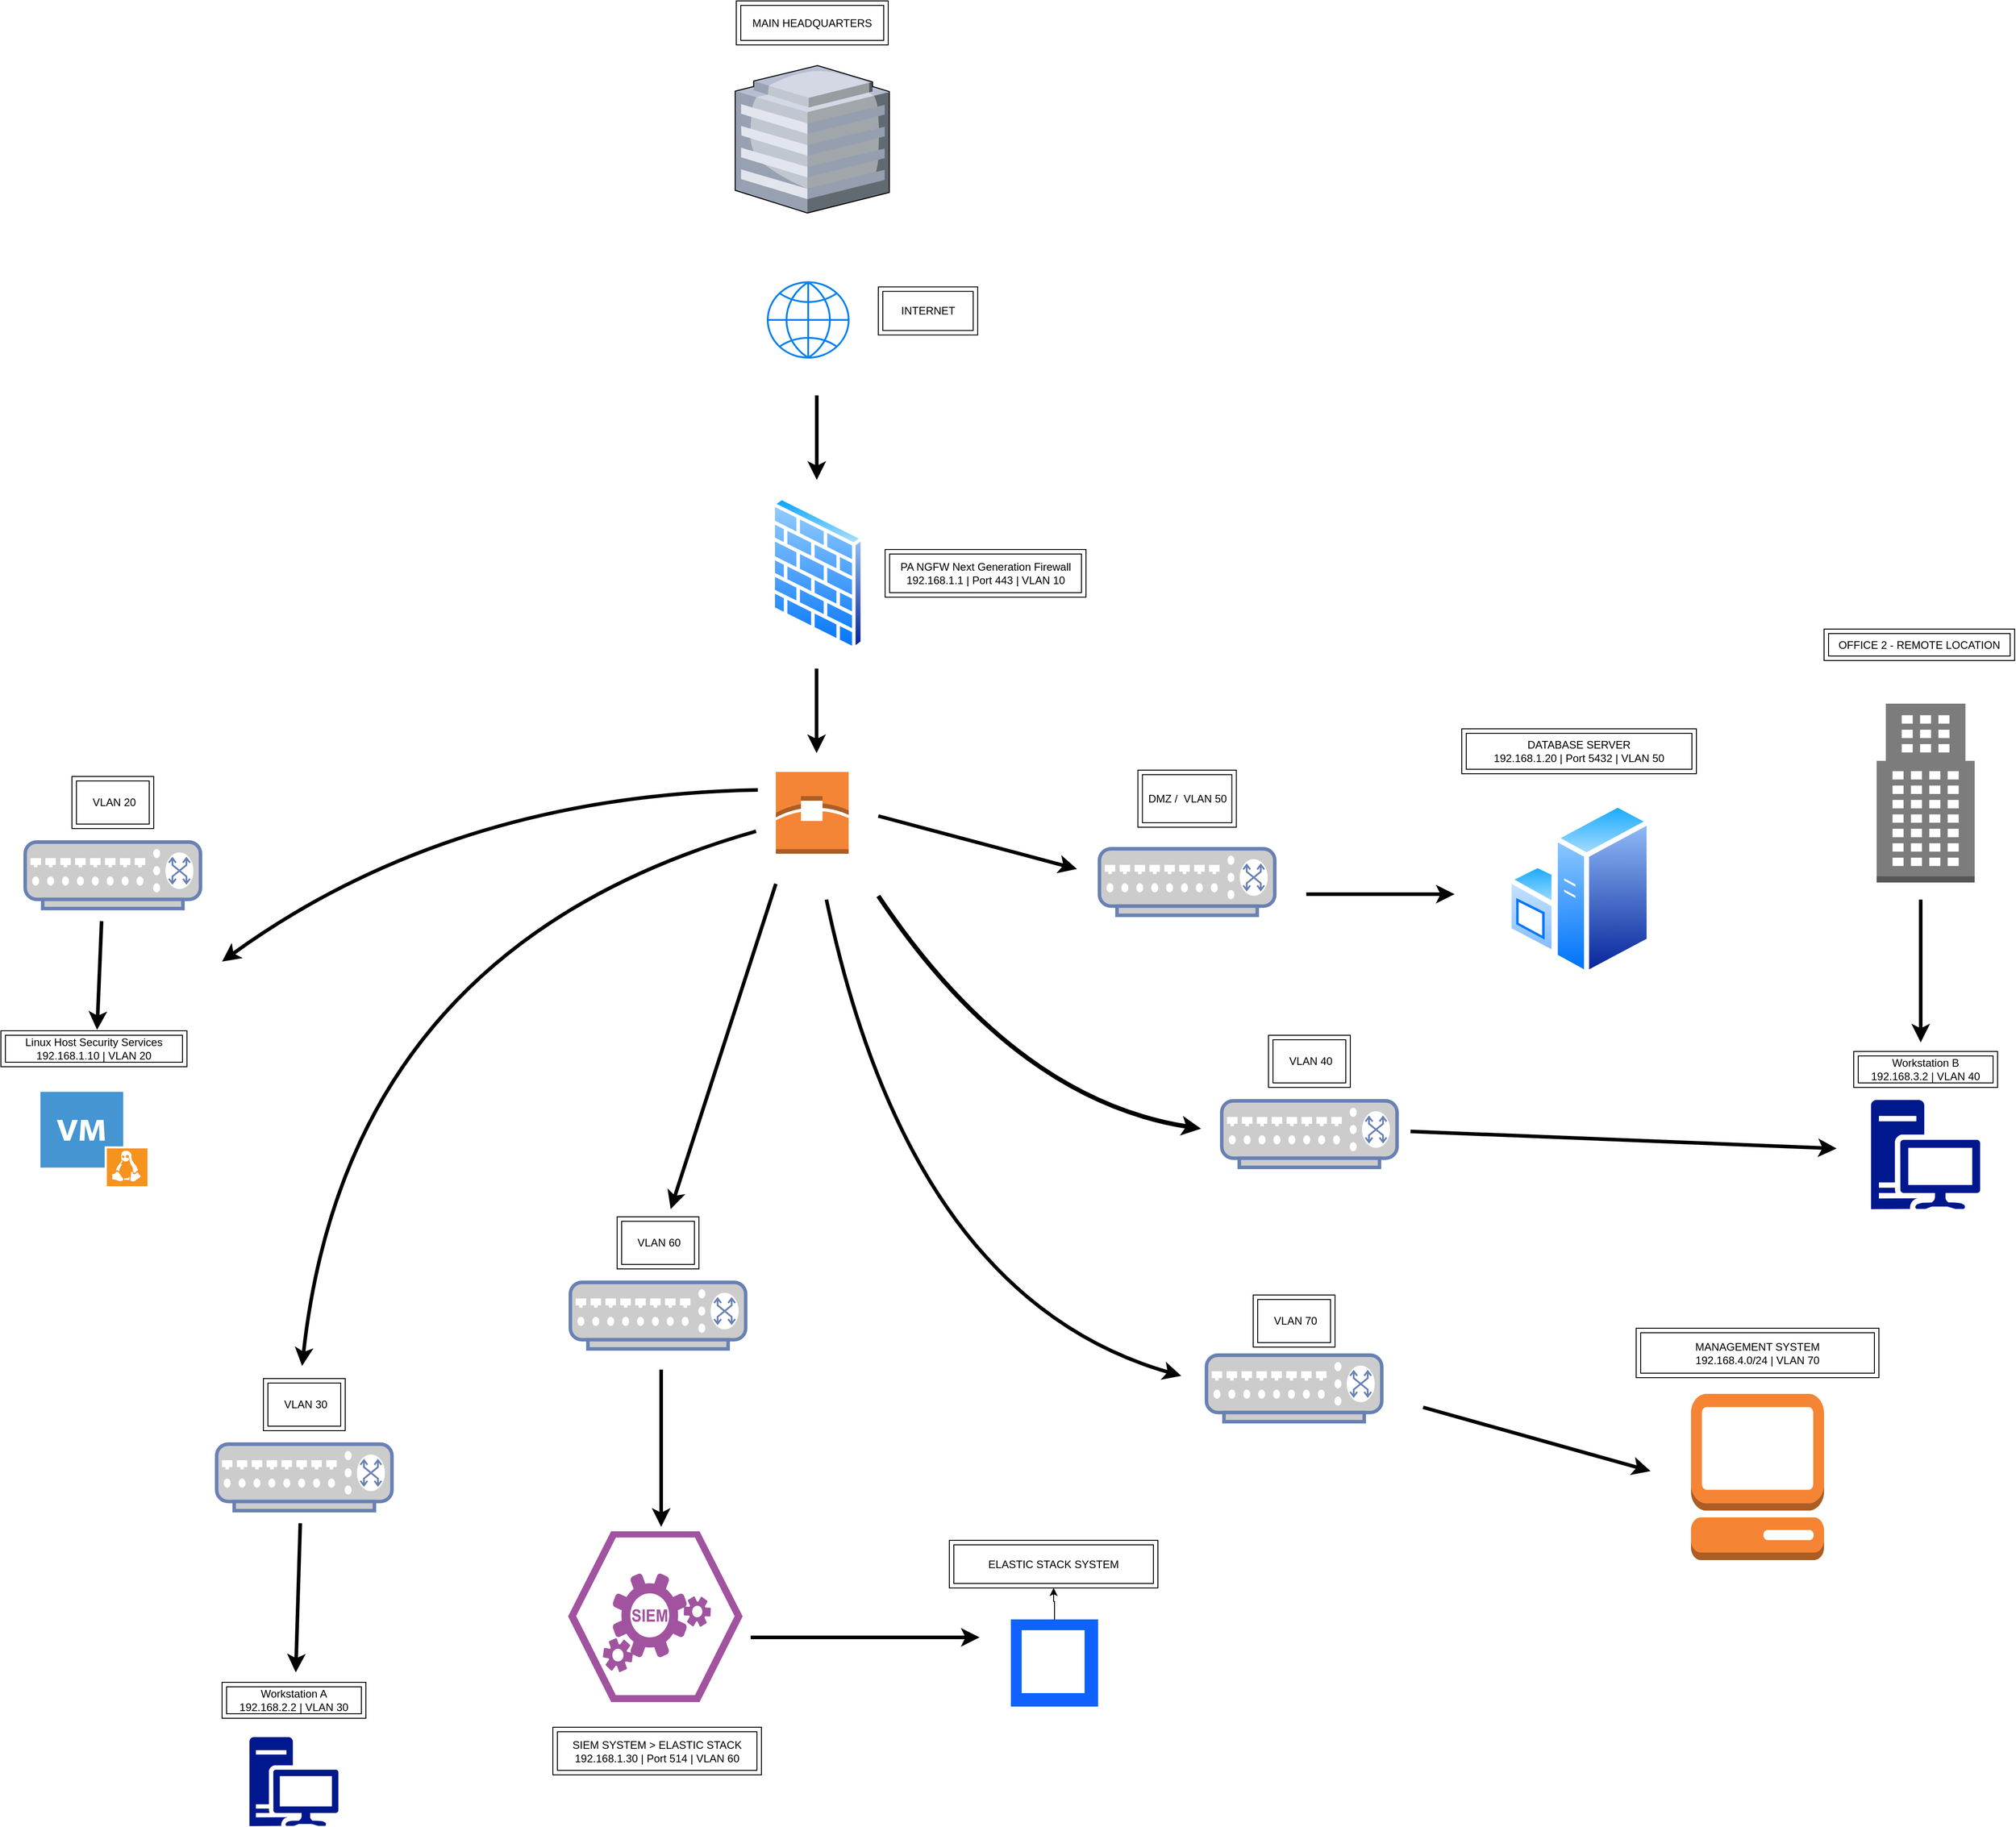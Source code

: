 <mxfile version="26.1.1">
  <diagram name="Page-1" id="rB2WxnaQZvf0U1Fb7KZb">
    <mxGraphModel dx="4087" dy="2967" grid="0" gridSize="10" guides="1" tooltips="1" connect="1" arrows="1" fold="1" page="0" pageScale="1" pageWidth="850" pageHeight="1100" math="1" shadow="0">
      <root>
        <mxCell id="0" />
        <mxCell id="1" parent="0" />
        <mxCell id="atq9XM1EqbKEKQPpxazZ-3" value="" style="html=1;verticalLabelPosition=bottom;align=center;labelBackgroundColor=#ffffff;verticalAlign=top;strokeWidth=2;strokeColor=#0080F0;shadow=0;dashed=0;shape=mxgraph.ios7.icons.globe;" parent="1" vertex="1">
          <mxGeometry x="147" y="-815" width="90" height="84" as="geometry" />
        </mxCell>
        <mxCell id="atq9XM1EqbKEKQPpxazZ-5" value="" style="endArrow=classic;html=1;rounded=0;fontSize=12;startSize=8;endSize=8;curved=1;strokeWidth=4;" parent="1" edge="1">
          <mxGeometry width="50" height="50" relative="1" as="geometry">
            <mxPoint x="270" y="-221" as="sourcePoint" />
            <mxPoint x="491" y="-162" as="targetPoint" />
          </mxGeometry>
        </mxCell>
        <mxCell id="atq9XM1EqbKEKQPpxazZ-6" value="" style="image;aspect=fixed;perimeter=ellipsePerimeter;html=1;align=center;shadow=0;dashed=0;spacingTop=3;image=img/lib/active_directory/firewall.svg;" parent="1" vertex="1">
          <mxGeometry x="150" y="-577" width="104.9" height="171.97" as="geometry" />
        </mxCell>
        <mxCell id="atq9XM1EqbKEKQPpxazZ-12" value="INTERNET" style="shape=ext;margin=3;double=1;whiteSpace=wrap;html=1;align=center;" parent="1" vertex="1">
          <mxGeometry x="270" y="-809.75" width="110.55" height="53.5" as="geometry" />
        </mxCell>
        <mxCell id="atq9XM1EqbKEKQPpxazZ-14" value="PA NGFW Next Generation Firewall&lt;br&gt;192.168.1.1 | Port 443 | VLAN 10" style="shape=ext;margin=3;double=1;whiteSpace=wrap;html=1;align=center;" parent="1" vertex="1">
          <mxGeometry x="277.55" y="-517.52" width="223.45" height="53" as="geometry" />
        </mxCell>
        <mxCell id="atq9XM1EqbKEKQPpxazZ-20" value="" style="endArrow=classic;html=1;rounded=0;fontSize=12;startSize=8;endSize=8;curved=1;strokeWidth=4;" parent="1" edge="1">
          <mxGeometry width="50" height="50" relative="1" as="geometry">
            <mxPoint x="134" y="-204" as="sourcePoint" />
            <mxPoint x="-371" y="391" as="targetPoint" />
            <Array as="points">
              <mxPoint x="-320" y="-75" />
            </Array>
          </mxGeometry>
        </mxCell>
        <mxCell id="atq9XM1EqbKEKQPpxazZ-21" value="" style="endArrow=classic;html=1;rounded=0;fontSize=12;startSize=8;endSize=8;curved=1;strokeWidth=4;" parent="1" edge="1">
          <mxGeometry width="50" height="50" relative="1" as="geometry">
            <mxPoint x="136" y="-250" as="sourcePoint" />
            <mxPoint x="-460" y="-59" as="targetPoint" />
            <Array as="points">
              <mxPoint x="-205" y="-244" />
            </Array>
          </mxGeometry>
        </mxCell>
        <mxCell id="atq9XM1EqbKEKQPpxazZ-28" value="" style="endArrow=classic;html=1;rounded=0;fontSize=12;startSize=8;endSize=8;curved=1;strokeWidth=4;" parent="1" edge="1">
          <mxGeometry width="50" height="50" relative="1" as="geometry">
            <mxPoint x="-594" y="-104" as="sourcePoint" />
            <mxPoint x="-599" y="17" as="targetPoint" />
          </mxGeometry>
        </mxCell>
        <mxCell id="atq9XM1EqbKEKQPpxazZ-30" value="" style="group" parent="1" vertex="1" connectable="0">
          <mxGeometry x="-460" y="743" width="160" height="160" as="geometry" />
        </mxCell>
        <mxCell id="atq9XM1EqbKEKQPpxazZ-17" value="Workstation A&lt;br&gt;192.168.2.2 | VLAN 30" style="shape=ext;margin=3;double=1;whiteSpace=wrap;html=1;align=center;" parent="atq9XM1EqbKEKQPpxazZ-30" vertex="1">
          <mxGeometry width="160" height="40" as="geometry" />
        </mxCell>
        <mxCell id="atq9XM1EqbKEKQPpxazZ-18" value="" style="sketch=0;aspect=fixed;pointerEvents=1;shadow=0;dashed=0;html=1;strokeColor=none;labelPosition=center;verticalLabelPosition=bottom;verticalAlign=top;align=center;fillColor=#00188D;shape=mxgraph.mscae.enterprise.workstation_client" parent="atq9XM1EqbKEKQPpxazZ-30" vertex="1">
          <mxGeometry x="30.5" y="61" width="99" height="99" as="geometry" />
        </mxCell>
        <mxCell id="atq9XM1EqbKEKQPpxazZ-31" value="" style="group" parent="1" vertex="1" connectable="0">
          <mxGeometry x="1355" y="41" width="160" height="175.5" as="geometry" />
        </mxCell>
        <mxCell id="atq9XM1EqbKEKQPpxazZ-22" value="" style="sketch=0;aspect=fixed;pointerEvents=1;shadow=0;dashed=0;html=1;strokeColor=none;labelPosition=center;verticalLabelPosition=bottom;verticalAlign=top;align=center;fillColor=#00188D;shape=mxgraph.mscae.enterprise.workstation_client" parent="atq9XM1EqbKEKQPpxazZ-31" vertex="1">
          <mxGeometry x="19.25" y="54" width="121.5" height="121.5" as="geometry" />
        </mxCell>
        <mxCell id="atq9XM1EqbKEKQPpxazZ-23" value="Workstation B&lt;br&gt;192.168.3.2 | VLAN 4&lt;span style=&quot;background-color: transparent; color: light-dark(rgb(0, 0, 0), rgb(255, 255, 255));&quot;&gt;0&lt;/span&gt;" style="shape=ext;margin=3;double=1;whiteSpace=wrap;html=1;align=center;" parent="atq9XM1EqbKEKQPpxazZ-31" vertex="1">
          <mxGeometry width="160" height="40" as="geometry" />
        </mxCell>
        <mxCell id="atq9XM1EqbKEKQPpxazZ-35" value="" style="group" parent="1" vertex="1" connectable="0">
          <mxGeometry x="-706" y="31" width="207" height="160" as="geometry" />
        </mxCell>
        <mxCell id="atq9XM1EqbKEKQPpxazZ-25" value="" style="shadow=0;dashed=0;html=1;strokeColor=none;fillColor=#4495D1;labelPosition=center;verticalLabelPosition=bottom;verticalAlign=top;align=center;outlineConnect=0;shape=mxgraph.veeam.vm_linux;" parent="atq9XM1EqbKEKQPpxazZ-35" vertex="1">
          <mxGeometry x="44" y="55" width="119" height="105" as="geometry" />
        </mxCell>
        <mxCell id="atq9XM1EqbKEKQPpxazZ-26" value="Linux Host Security Services&lt;br&gt;&lt;div&gt;192.168.1.10 | VLAN 20&lt;/div&gt;" style="shape=ext;margin=3;double=1;whiteSpace=wrap;html=1;align=center;" parent="atq9XM1EqbKEKQPpxazZ-35" vertex="1">
          <mxGeometry y="-13" width="207" height="40" as="geometry" />
        </mxCell>
        <mxCell id="atq9XM1EqbKEKQPpxazZ-37" value="" style="group" parent="1" vertex="1" connectable="0">
          <mxGeometry x="-679" y="-265" width="195" height="147" as="geometry" />
        </mxCell>
        <mxCell id="atq9XM1EqbKEKQPpxazZ-38" value="" style="fontColor=#0066CC;verticalAlign=top;verticalLabelPosition=bottom;labelPosition=center;align=center;html=1;outlineConnect=0;fillColor=#CCCCCC;strokeColor=#6881B3;gradientColor=none;gradientDirection=north;strokeWidth=2;shape=mxgraph.networks.switch;" parent="atq9XM1EqbKEKQPpxazZ-37" vertex="1">
          <mxGeometry y="73" width="195" height="74" as="geometry" />
        </mxCell>
        <mxCell id="atq9XM1EqbKEKQPpxazZ-39" value="&amp;nbsp;VLAN 20" style="shape=ext;margin=3;double=1;whiteSpace=wrap;html=1;align=center;" parent="atq9XM1EqbKEKQPpxazZ-37" vertex="1">
          <mxGeometry x="52" width="91" height="58" as="geometry" />
        </mxCell>
        <mxCell id="atq9XM1EqbKEKQPpxazZ-40" value="" style="group" parent="1" vertex="1" connectable="0">
          <mxGeometry x="-466" y="405" width="195" height="147" as="geometry" />
        </mxCell>
        <mxCell id="atq9XM1EqbKEKQPpxazZ-41" value="" style="fontColor=#0066CC;verticalAlign=top;verticalLabelPosition=bottom;labelPosition=center;align=center;html=1;outlineConnect=0;fillColor=#CCCCCC;strokeColor=#6881B3;gradientColor=none;gradientDirection=north;strokeWidth=2;shape=mxgraph.networks.switch;" parent="atq9XM1EqbKEKQPpxazZ-40" vertex="1">
          <mxGeometry y="73" width="195" height="74" as="geometry" />
        </mxCell>
        <mxCell id="atq9XM1EqbKEKQPpxazZ-42" value="&amp;nbsp;VLAN 30" style="shape=ext;margin=3;double=1;whiteSpace=wrap;html=1;align=center;" parent="atq9XM1EqbKEKQPpxazZ-40" vertex="1">
          <mxGeometry x="52" width="91" height="58" as="geometry" />
        </mxCell>
        <mxCell id="atq9XM1EqbKEKQPpxazZ-43" value="" style="outlineConnect=0;dashed=0;verticalLabelPosition=bottom;verticalAlign=top;align=center;html=1;shape=mxgraph.aws3.office_building;fillColor=#7D7C7C;gradientColor=none;" parent="1" vertex="1">
          <mxGeometry x="1380.5" y="-346" width="109" height="199" as="geometry" />
        </mxCell>
        <mxCell id="atq9XM1EqbKEKQPpxazZ-44" value="" style="endArrow=classic;html=1;rounded=0;fontSize=12;startSize=8;endSize=8;curved=1;strokeWidth=4;" parent="1" edge="1">
          <mxGeometry width="50" height="50" relative="1" as="geometry">
            <mxPoint x="1429.5" y="-128" as="sourcePoint" />
            <mxPoint x="1429.5" y="31" as="targetPoint" />
          </mxGeometry>
        </mxCell>
        <mxCell id="atq9XM1EqbKEKQPpxazZ-45" value="OFFICE 2 - REMOTE LOCATION" style="shape=ext;margin=3;double=1;whiteSpace=wrap;html=1;align=center;" parent="1" vertex="1">
          <mxGeometry x="1322" y="-429" width="212" height="35" as="geometry" />
        </mxCell>
        <mxCell id="atq9XM1EqbKEKQPpxazZ-46" value="" style="verticalLabelPosition=bottom;sketch=0;aspect=fixed;html=1;verticalAlign=top;strokeColor=none;align=center;outlineConnect=0;shape=mxgraph.citrix.hq_enterprise;" parent="1" vertex="1">
          <mxGeometry x="110.78" y="-1056" width="171.45" height="164" as="geometry" />
        </mxCell>
        <mxCell id="atq9XM1EqbKEKQPpxazZ-47" value="MAIN HEADQUARTERS" style="shape=ext;margin=3;double=1;whiteSpace=wrap;html=1;align=center;" parent="1" vertex="1">
          <mxGeometry x="112.0" y="-1128" width="169" height="49" as="geometry" />
        </mxCell>
        <mxCell id="atq9XM1EqbKEKQPpxazZ-49" value="" style="endArrow=classic;html=1;rounded=0;fontSize=12;startSize=8;endSize=8;curved=1;strokeWidth=4;" parent="1" edge="1">
          <mxGeometry width="50" height="50" relative="1" as="geometry">
            <mxPoint x="-373" y="566" as="sourcePoint" />
            <mxPoint x="-378" y="732" as="targetPoint" />
          </mxGeometry>
        </mxCell>
        <mxCell id="atq9XM1EqbKEKQPpxazZ-58" value="" style="endArrow=classic;html=1;rounded=0;fontSize=12;startSize=8;endSize=8;curved=1;strokeWidth=4;" parent="1" edge="1">
          <mxGeometry width="50" height="50" relative="1" as="geometry">
            <mxPoint x="746" y="-134" as="sourcePoint" />
            <mxPoint x="911" y="-134" as="targetPoint" />
          </mxGeometry>
        </mxCell>
        <mxCell id="atq9XM1EqbKEKQPpxazZ-61" value="" style="endArrow=classic;html=1;rounded=0;fontSize=12;startSize=8;endSize=8;curved=1;strokeWidth=4;" parent="1" edge="1">
          <mxGeometry width="50" height="50" relative="1" as="geometry">
            <mxPoint x="212.28" y="-128" as="sourcePoint" />
            <mxPoint x="607" y="402" as="targetPoint" />
            <Array as="points">
              <mxPoint x="305.28" y="316" />
            </Array>
          </mxGeometry>
        </mxCell>
        <mxCell id="atq9XM1EqbKEKQPpxazZ-62" value="" style="endArrow=classic;html=1;rounded=0;fontSize=12;startSize=8;endSize=8;curved=1;strokeWidth=4;" parent="1" edge="1">
          <mxGeometry width="50" height="50" relative="1" as="geometry">
            <mxPoint x="156" y="-145.5" as="sourcePoint" />
            <mxPoint x="39" y="216.5" as="targetPoint" />
            <Array as="points" />
          </mxGeometry>
        </mxCell>
        <mxCell id="atq9XM1EqbKEKQPpxazZ-68" value="" style="group" parent="1" vertex="1" connectable="0">
          <mxGeometry x="-72.55" y="225" width="195" height="147" as="geometry" />
        </mxCell>
        <mxCell id="atq9XM1EqbKEKQPpxazZ-69" value="" style="fontColor=#0066CC;verticalAlign=top;verticalLabelPosition=bottom;labelPosition=center;align=center;html=1;outlineConnect=0;fillColor=#CCCCCC;strokeColor=#6881B3;gradientColor=none;gradientDirection=north;strokeWidth=2;shape=mxgraph.networks.switch;" parent="atq9XM1EqbKEKQPpxazZ-68" vertex="1">
          <mxGeometry y="73" width="195" height="74" as="geometry" />
        </mxCell>
        <mxCell id="atq9XM1EqbKEKQPpxazZ-70" value="&amp;nbsp;VLAN 60" style="shape=ext;margin=3;double=1;whiteSpace=wrap;html=1;align=center;" parent="atq9XM1EqbKEKQPpxazZ-68" vertex="1">
          <mxGeometry x="52" width="91" height="58" as="geometry" />
        </mxCell>
        <mxCell id="atq9XM1EqbKEKQPpxazZ-74" value="" style="group" parent="1" vertex="1" connectable="0">
          <mxGeometry x="-94" y="498" width="232" height="267" as="geometry" />
        </mxCell>
        <mxCell id="atq9XM1EqbKEKQPpxazZ-75" value="" style="verticalLabelPosition=bottom;sketch=0;html=1;fillColor=#A153A0;strokeColor=#ffffff;verticalAlign=top;align=center;points=[[0,0.5,0],[0.125,0.25,0],[0.25,0,0],[0.5,0,0],[0.75,0,0],[0.875,0.25,0],[1,0.5,0],[0.875,0.75,0],[0.75,1,0],[0.5,1,0],[0.125,0.75,0]];pointerEvents=1;shape=mxgraph.cisco_safe.compositeIcon;bgIcon=mxgraph.cisco_safe.design.blank_device;resIcon=mxgraph.cisco_safe.design.siem_2;" parent="atq9XM1EqbKEKQPpxazZ-74" vertex="1">
          <mxGeometry x="19" y="77" width="194" height="190" as="geometry" />
        </mxCell>
        <mxCell id="atq9XM1EqbKEKQPpxazZ-77" value="" style="endArrow=classic;html=1;rounded=0;fontSize=12;startSize=8;endSize=8;curved=1;strokeWidth=4;" parent="1" edge="1">
          <mxGeometry width="50" height="50" relative="1" as="geometry">
            <mxPoint x="128" y="693" as="sourcePoint" />
            <mxPoint x="382.67" y="693" as="targetPoint" />
          </mxGeometry>
        </mxCell>
        <mxCell id="atq9XM1EqbKEKQPpxazZ-78" value="" style="endArrow=classic;html=1;rounded=0;fontSize=12;startSize=8;endSize=8;curved=1;strokeWidth=4;" parent="1" edge="1">
          <mxGeometry width="50" height="50" relative="1" as="geometry">
            <mxPoint x="876" y="437" as="sourcePoint" />
            <mxPoint x="1129" y="508" as="targetPoint" />
          </mxGeometry>
        </mxCell>
        <mxCell id="atq9XM1EqbKEKQPpxazZ-80" value="" style="group" parent="1" vertex="1" connectable="0">
          <mxGeometry x="635" y="312" width="195" height="141" as="geometry" />
        </mxCell>
        <mxCell id="atq9XM1EqbKEKQPpxazZ-73" value="&amp;nbsp;VLAN 70" style="shape=ext;margin=3;double=1;whiteSpace=wrap;html=1;align=center;" parent="atq9XM1EqbKEKQPpxazZ-80" vertex="1">
          <mxGeometry x="52" width="91" height="58" as="geometry" />
        </mxCell>
        <mxCell id="atq9XM1EqbKEKQPpxazZ-72" value="" style="fontColor=#0066CC;verticalAlign=top;verticalLabelPosition=bottom;labelPosition=center;align=center;html=1;outlineConnect=0;fillColor=#CCCCCC;strokeColor=#6881B3;gradientColor=none;gradientDirection=north;strokeWidth=2;shape=mxgraph.networks.switch;" parent="atq9XM1EqbKEKQPpxazZ-80" vertex="1">
          <mxGeometry y="67" width="195" height="74" as="geometry" />
        </mxCell>
        <mxCell id="YqpUR3tjpxk_YbzKpwHo-3" value="" style="endArrow=classic;html=1;rounded=0;fontSize=12;startSize=8;endSize=8;curved=1;strokeWidth=4;" parent="1" edge="1">
          <mxGeometry width="50" height="50" relative="1" as="geometry">
            <mxPoint x="201.54" y="-689" as="sourcePoint" />
            <mxPoint x="201.54" y="-595" as="targetPoint" />
          </mxGeometry>
        </mxCell>
        <mxCell id="atq9XM1EqbKEKQPpxazZ-76" value="SIEM SYSTEM &amp;gt; ELASTIC STACK&lt;br&gt;192.168.1.30 | Port 514 | VLAN 60" style="shape=ext;margin=3;double=1;whiteSpace=wrap;html=1;align=center;" parent="1" vertex="1">
          <mxGeometry x="-92" y="793" width="232" height="53" as="geometry" />
        </mxCell>
        <mxCell id="1QcZNAF5812DmXHD7ENE-8" value="" style="endArrow=classic;html=1;rounded=0;fontSize=12;startSize=8;endSize=8;curved=1;strokeWidth=4;" parent="1" edge="1">
          <mxGeometry width="50" height="50" relative="1" as="geometry">
            <mxPoint x="28.45" y="395" as="sourcePoint" />
            <mxPoint x="28.45" y="570" as="targetPoint" />
          </mxGeometry>
        </mxCell>
        <mxCell id="atq9XM1EqbKEKQPpxazZ-34" value="&amp;nbsp;VLAN 40" style="shape=ext;margin=3;double=1;whiteSpace=wrap;html=1;align=center;" parent="1" vertex="1">
          <mxGeometry x="704" y="23" width="91" height="58" as="geometry" />
        </mxCell>
        <mxCell id="atq9XM1EqbKEKQPpxazZ-48" value="" style="endArrow=classic;html=1;rounded=0;fontSize=12;startSize=8;endSize=8;curved=1;strokeWidth=4;" parent="1" edge="1">
          <mxGeometry width="50" height="50" relative="1" as="geometry">
            <mxPoint x="862" y="130" as="sourcePoint" />
            <mxPoint x="1336" y="149" as="targetPoint" />
            <Array as="points" />
          </mxGeometry>
        </mxCell>
        <mxCell id="atq9XM1EqbKEKQPpxazZ-27" value="" style="fontColor=#0066CC;verticalAlign=top;verticalLabelPosition=bottom;labelPosition=center;align=center;html=1;outlineConnect=0;fillColor=#CCCCCC;strokeColor=#6881B3;gradientColor=none;gradientDirection=north;strokeWidth=2;shape=mxgraph.networks.switch;" parent="1" vertex="1">
          <mxGeometry x="652" y="96" width="195" height="74" as="geometry" />
        </mxCell>
        <mxCell id="P1yQpltBxYefnC-O6TjI-9" value="" style="curved=1;endArrow=classic;html=1;rounded=0;strokeWidth=5;" edge="1" parent="1">
          <mxGeometry width="50" height="50" relative="1" as="geometry">
            <mxPoint x="270" y="-132" as="sourcePoint" />
            <mxPoint x="629" y="127" as="targetPoint" />
            <Array as="points">
              <mxPoint x="422" y="95" />
            </Array>
          </mxGeometry>
        </mxCell>
        <mxCell id="P1yQpltBxYefnC-O6TjI-10" value="" style="group" vertex="1" connectable="0" parent="1">
          <mxGeometry x="919" y="-318" width="261" height="277" as="geometry" />
        </mxCell>
        <mxCell id="atq9XM1EqbKEKQPpxazZ-59" value="" style="image;aspect=fixed;perimeter=ellipsePerimeter;html=1;align=center;shadow=0;dashed=0;spacingTop=3;image=img/lib/active_directory/windows_server.svg;" parent="P1yQpltBxYefnC-O6TjI-10" vertex="1">
          <mxGeometry x="49.73" y="80" width="161.54" height="197" as="geometry" />
        </mxCell>
        <mxCell id="atq9XM1EqbKEKQPpxazZ-60" value="DATABASE SERVER&lt;div&gt;192.168.1.20 | Port 5432 | VLAN 50&lt;/div&gt;" style="shape=ext;margin=3;double=1;whiteSpace=wrap;html=1;align=center;" parent="P1yQpltBxYefnC-O6TjI-10" vertex="1">
          <mxGeometry width="261" height="50" as="geometry" />
        </mxCell>
        <mxCell id="P1yQpltBxYefnC-O6TjI-11" value="" style="group" vertex="1" connectable="0" parent="1">
          <mxGeometry x="516" y="-272" width="195" height="198" as="geometry" />
        </mxCell>
        <mxCell id="atq9XM1EqbKEKQPpxazZ-53" value="" style="group" parent="P1yQpltBxYefnC-O6TjI-11" vertex="1" connectable="0">
          <mxGeometry y="51" width="195" height="147" as="geometry" />
        </mxCell>
        <mxCell id="atq9XM1EqbKEKQPpxazZ-54" value="" style="fontColor=#0066CC;verticalAlign=top;verticalLabelPosition=bottom;labelPosition=center;align=center;html=1;outlineConnect=0;fillColor=#CCCCCC;strokeColor=#6881B3;gradientColor=none;gradientDirection=north;strokeWidth=2;shape=mxgraph.networks.switch;" parent="atq9XM1EqbKEKQPpxazZ-53" vertex="1">
          <mxGeometry y="36.5" width="195" height="74" as="geometry" />
        </mxCell>
        <mxCell id="atq9XM1EqbKEKQPpxazZ-55" value="&lt;div&gt;DMZ /&amp;nbsp; VLAN 50&lt;/div&gt;" style="shape=ext;margin=3;double=1;whiteSpace=wrap;html=1;align=center;direction=south;" parent="P1yQpltBxYefnC-O6TjI-11" vertex="1">
          <mxGeometry x="42.75" width="109.5" height="63.5" as="geometry" />
        </mxCell>
        <mxCell id="P1yQpltBxYefnC-O6TjI-14" value="" style="group" vertex="1" connectable="0" parent="1">
          <mxGeometry x="1113" y="349" width="270" height="258" as="geometry" />
        </mxCell>
        <mxCell id="atq9XM1EqbKEKQPpxazZ-81" value="" style="outlineConnect=0;dashed=0;verticalLabelPosition=bottom;verticalAlign=top;align=center;html=1;shape=mxgraph.aws3.management_console;fillColor=#F58534;gradientColor=none;" parent="P1yQpltBxYefnC-O6TjI-14" vertex="1">
          <mxGeometry x="61" y="73" width="148" height="185" as="geometry" />
        </mxCell>
        <mxCell id="atq9XM1EqbKEKQPpxazZ-82" value="MANAGEMENT SYSTEM&lt;br&gt;192.168.4.0/24 | VLAN 70" style="shape=ext;margin=3;double=1;whiteSpace=wrap;html=1;align=center;" parent="P1yQpltBxYefnC-O6TjI-14" vertex="1">
          <mxGeometry width="270" height="55" as="geometry" />
        </mxCell>
        <mxCell id="P1yQpltBxYefnC-O6TjI-16" value="" style="group" vertex="1" connectable="0" parent="1">
          <mxGeometry x="349" y="585" width="232" height="185" as="geometry" />
        </mxCell>
        <mxCell id="1QcZNAF5812DmXHD7ENE-6" value="" style="shape=rect;fillColor=#0F62FE;aspect=fixed;resizable=1;labelPosition=center;verticalLabelPosition=bottom;align=center;verticalAlign=top;strokeColor=none;fontSize=14;" parent="P1yQpltBxYefnC-O6TjI-16" vertex="1">
          <mxGeometry x="68.45" y="88" width="97" height="97" as="geometry" />
        </mxCell>
        <mxCell id="1QcZNAF5812DmXHD7ENE-7" value="" style="fillColor=#ffffff;strokeColor=none;dashed=0;outlineConnect=0;html=1;labelPosition=center;verticalLabelPosition=bottom;verticalAlign=top;part=1;movable=1;resizable=1;rotatable=0;shape=mxgraph.ibm_cloud.database--elastic" parent="1QcZNAF5812DmXHD7ENE-6" vertex="1">
          <mxGeometry width="70" height="70" relative="1" as="geometry">
            <mxPoint x="12" y="12" as="offset" />
          </mxGeometry>
        </mxCell>
        <mxCell id="1QcZNAF5812DmXHD7ENE-9" value="ELASTIC STACK SYSTEM" style="shape=ext;margin=3;double=1;whiteSpace=wrap;html=1;align=center;" parent="P1yQpltBxYefnC-O6TjI-16" vertex="1">
          <mxGeometry width="232" height="53" as="geometry" />
        </mxCell>
        <mxCell id="P1yQpltBxYefnC-O6TjI-15" value="" style="edgeStyle=orthogonalEdgeStyle;rounded=0;orthogonalLoop=1;jettySize=auto;html=1;" edge="1" parent="P1yQpltBxYefnC-O6TjI-16" source="1QcZNAF5812DmXHD7ENE-6" target="1QcZNAF5812DmXHD7ENE-9">
          <mxGeometry relative="1" as="geometry" />
        </mxCell>
        <mxCell id="P1yQpltBxYefnC-O6TjI-18" value="" style="outlineConnect=0;dashed=0;verticalLabelPosition=bottom;verticalAlign=top;align=center;html=1;shape=mxgraph.aws3.edge_location;fillColor=#F58536;gradientColor=none;" vertex="1" parent="1">
          <mxGeometry x="156" y="-270" width="81" height="91" as="geometry" />
        </mxCell>
        <mxCell id="P1yQpltBxYefnC-O6TjI-19" value="" style="endArrow=classic;html=1;rounded=0;fontSize=12;startSize=8;endSize=8;curved=1;strokeWidth=4;" edge="1" parent="1">
          <mxGeometry width="50" height="50" relative="1" as="geometry">
            <mxPoint x="201.32" y="-385" as="sourcePoint" />
            <mxPoint x="201.32" y="-291" as="targetPoint" />
          </mxGeometry>
        </mxCell>
      </root>
    </mxGraphModel>
  </diagram>
</mxfile>
